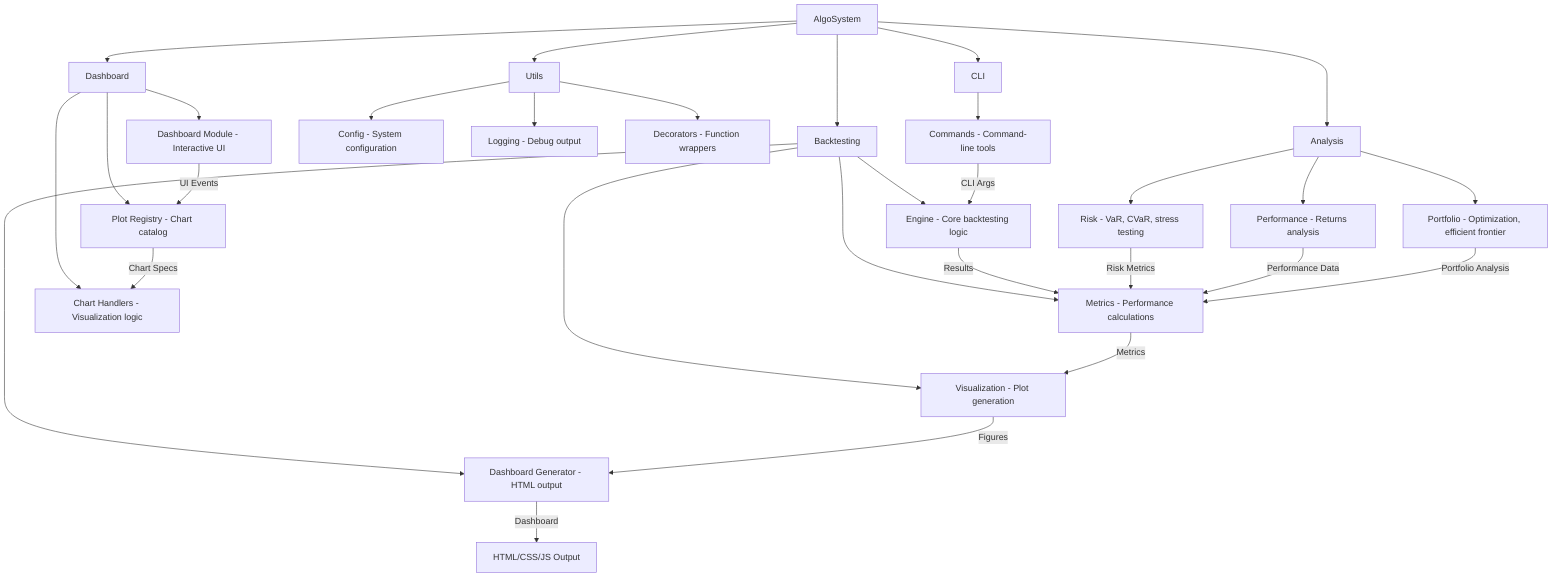 graph TD
    A[AlgoSystem] --> B[Backtesting]
    A --> C[Analysis]
    A --> D[Dashboard]
    A --> E[Utils]
    A --> F[CLI]
    
    %% Backtesting Module
    B --> B1[Engine - Core backtesting logic]
    B --> B2[Metrics - Performance calculations]
    B --> B3[Visualization - Plot generation]
    B --> B4[Dashboard Generator - HTML output]
    
    %% Analysis Module
    C --> C1[Risk - VaR, CVaR, stress testing]
    C --> C2[Performance - Returns analysis]
    C --> C3[Portfolio - Optimization, efficient frontier]
    
    %% Dashboard Module
    D --> D1[Dashboard Module - Interactive UI]
    D --> D2[Plot Registry - Chart catalog]
    D --> D3[Chart Handlers - Visualization logic]
    
    %% Utils Module
    E --> E1[Config - System configuration]
    E --> E2[Logging - Debug output]
    E --> E3[Decorators - Function wrappers]
    
    %% CLI Module
    F --> F1[Commands - Command-line tools]
    
    %% Data Flow
    B1 -->|Results| B2
    B2 -->|Metrics| B3
    B3 -->|Figures| B4
    B4 -->|Dashboard| G[HTML/CSS/JS Output]
    
    C1 -->|Risk Metrics| B2
    C2 -->|Performance Data| B2
    C3 -->|Portfolio Analysis| B2
    
    D1 -->|UI Events| D2
    D2 -->|Chart Specs| D3
    F1 -->|CLI Args| B1